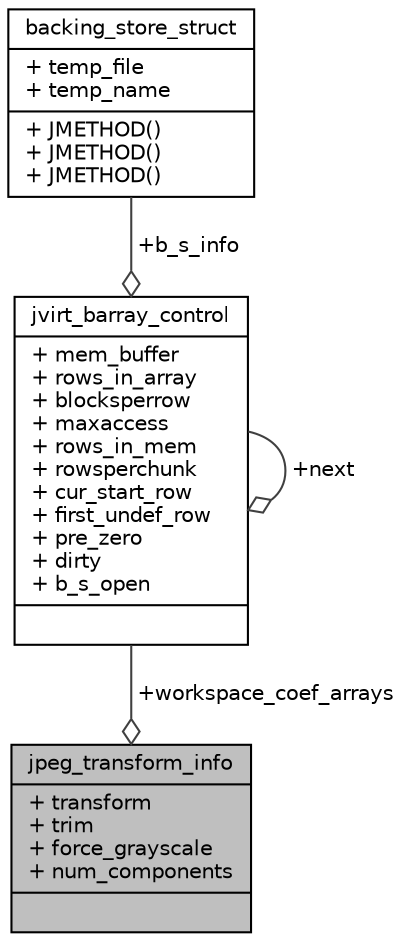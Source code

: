 digraph "jpeg_transform_info"
{
 // INTERACTIVE_SVG=YES
  edge [fontname="Helvetica",fontsize="10",labelfontname="Helvetica",labelfontsize="10"];
  node [fontname="Helvetica",fontsize="10",shape=record];
  Node1 [label="{jpeg_transform_info\n|+ transform\l+ trim\l+ force_grayscale\l+ num_components\l|}",height=0.2,width=0.4,color="black", fillcolor="grey75", style="filled", fontcolor="black"];
  Node2 -> Node1 [color="grey25",fontsize="10",style="solid",label=" +workspace_coef_arrays" ,arrowhead="odiamond",fontname="Helvetica"];
  Node2 [label="{jvirt_barray_control\n|+ mem_buffer\l+ rows_in_array\l+ blocksperrow\l+ maxaccess\l+ rows_in_mem\l+ rowsperchunk\l+ cur_start_row\l+ first_undef_row\l+ pre_zero\l+ dirty\l+ b_s_open\l|}",height=0.2,width=0.4,color="black", fillcolor="white", style="filled",URL="$structjvirt__barray__control.html"];
  Node2 -> Node2 [color="grey25",fontsize="10",style="solid",label=" +next" ,arrowhead="odiamond",fontname="Helvetica"];
  Node3 -> Node2 [color="grey25",fontsize="10",style="solid",label=" +b_s_info" ,arrowhead="odiamond",fontname="Helvetica"];
  Node3 [label="{backing_store_struct\n|+ temp_file\l+ temp_name\l|+ JMETHOD()\l+ JMETHOD()\l+ JMETHOD()\l}",height=0.2,width=0.4,color="black", fillcolor="white", style="filled",URL="$structbacking__store__struct.html"];
}
